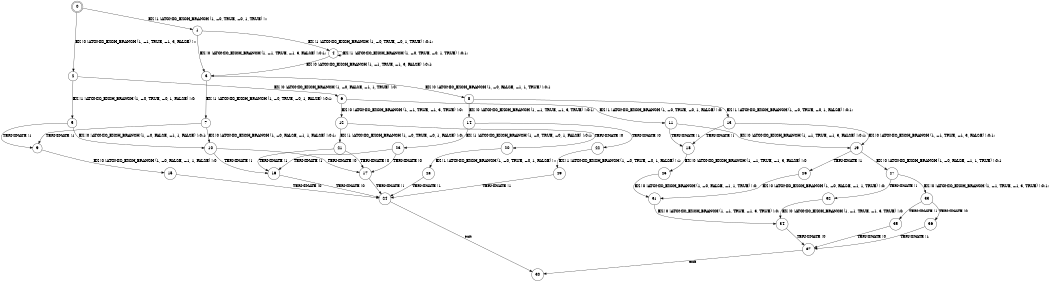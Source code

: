 digraph BCG {
size = "7, 10.5";
center = TRUE;
node [shape = circle];
0 [peripheries = 2];
0 -> 1 [label = "EX !1 !ATOMIC_EXCH_BRANCH (1, +0, TRUE, +0, 1, TRUE) !::"];
0 -> 2 [label = "EX !0 !ATOMIC_EXCH_BRANCH (1, +1, TRUE, +1, 3, FALSE) !::"];
1 -> 3 [label = "EX !0 !ATOMIC_EXCH_BRANCH (1, +1, TRUE, +1, 3, FALSE) !:0:1:"];
1 -> 4 [label = "EX !1 !ATOMIC_EXCH_BRANCH (1, +0, TRUE, +0, 1, TRUE) !:0:1:"];
2 -> 5 [label = "EX !1 !ATOMIC_EXCH_BRANCH (1, +0, TRUE, +0, 1, FALSE) !:0:"];
2 -> 6 [label = "EX !0 !ATOMIC_EXCH_BRANCH (1, +0, FALSE, +1, 1, TRUE) !:0:"];
3 -> 7 [label = "EX !1 !ATOMIC_EXCH_BRANCH (1, +0, TRUE, +0, 1, FALSE) !:0:1:"];
3 -> 8 [label = "EX !0 !ATOMIC_EXCH_BRANCH (1, +0, FALSE, +1, 1, TRUE) !:0:1:"];
4 -> 3 [label = "EX !0 !ATOMIC_EXCH_BRANCH (1, +1, TRUE, +1, 3, FALSE) !:0:1:"];
4 -> 4 [label = "EX !1 !ATOMIC_EXCH_BRANCH (1, +0, TRUE, +0, 1, TRUE) !:0:1:"];
5 -> 9 [label = "TERMINATE !1"];
5 -> 10 [label = "EX !0 !ATOMIC_EXCH_BRANCH (1, +0, FALSE, +1, 1, FALSE) !:0:1:"];
6 -> 11 [label = "EX !1 !ATOMIC_EXCH_BRANCH (1, +0, TRUE, +0, 1, FALSE) !:0:"];
6 -> 12 [label = "EX !0 !ATOMIC_EXCH_BRANCH (1, +1, TRUE, +1, 3, TRUE) !:0:"];
7 -> 9 [label = "TERMINATE !1"];
7 -> 10 [label = "EX !0 !ATOMIC_EXCH_BRANCH (1, +0, FALSE, +1, 1, FALSE) !:0:1:"];
8 -> 13 [label = "EX !1 !ATOMIC_EXCH_BRANCH (1, +0, TRUE, +0, 1, FALSE) !:0:1:"];
8 -> 14 [label = "EX !0 !ATOMIC_EXCH_BRANCH (1, +1, TRUE, +1, 3, TRUE) !:0:1:"];
9 -> 15 [label = "EX !0 !ATOMIC_EXCH_BRANCH (1, +0, FALSE, +1, 1, FALSE) !:0:"];
10 -> 16 [label = "TERMINATE !1"];
10 -> 17 [label = "TERMINATE !0"];
11 -> 18 [label = "TERMINATE !1"];
11 -> 19 [label = "EX !0 !ATOMIC_EXCH_BRANCH (1, +1, TRUE, +1, 3, FALSE) !:0:1:"];
12 -> 20 [label = "TERMINATE !0"];
12 -> 21 [label = "EX !1 !ATOMIC_EXCH_BRANCH (1, +0, TRUE, +0, 1, FALSE) !:0:"];
13 -> 18 [label = "TERMINATE !1"];
13 -> 19 [label = "EX !0 !ATOMIC_EXCH_BRANCH (1, +1, TRUE, +1, 3, FALSE) !:0:1:"];
14 -> 22 [label = "TERMINATE !0"];
14 -> 23 [label = "EX !1 !ATOMIC_EXCH_BRANCH (1, +0, TRUE, +0, 1, FALSE) !:0:1:"];
15 -> 24 [label = "TERMINATE !0"];
16 -> 24 [label = "TERMINATE !0"];
17 -> 24 [label = "TERMINATE !1"];
18 -> 25 [label = "EX !0 !ATOMIC_EXCH_BRANCH (1, +1, TRUE, +1, 3, FALSE) !:0:"];
19 -> 26 [label = "TERMINATE !1"];
19 -> 27 [label = "EX !0 !ATOMIC_EXCH_BRANCH (1, +0, FALSE, +1, 1, TRUE) !:0:1:"];
20 -> 28 [label = "EX !1 !ATOMIC_EXCH_BRANCH (1, +0, TRUE, +0, 1, FALSE) !::"];
21 -> 16 [label = "TERMINATE !1"];
21 -> 17 [label = "TERMINATE !0"];
22 -> 29 [label = "EX !1 !ATOMIC_EXCH_BRANCH (1, +0, TRUE, +0, 1, FALSE) !:1:"];
23 -> 16 [label = "TERMINATE !1"];
23 -> 17 [label = "TERMINATE !0"];
24 -> 30 [label = "exit"];
25 -> 31 [label = "EX !0 !ATOMIC_EXCH_BRANCH (1, +0, FALSE, +1, 1, TRUE) !:0:"];
26 -> 31 [label = "EX !0 !ATOMIC_EXCH_BRANCH (1, +0, FALSE, +1, 1, TRUE) !:0:"];
27 -> 32 [label = "TERMINATE !1"];
27 -> 33 [label = "EX !0 !ATOMIC_EXCH_BRANCH (1, +1, TRUE, +1, 3, TRUE) !:0:1:"];
28 -> 24 [label = "TERMINATE !1"];
29 -> 24 [label = "TERMINATE !1"];
31 -> 34 [label = "EX !0 !ATOMIC_EXCH_BRANCH (1, +1, TRUE, +1, 3, TRUE) !:0:"];
32 -> 34 [label = "EX !0 !ATOMIC_EXCH_BRANCH (1, +1, TRUE, +1, 3, TRUE) !:0:"];
33 -> 35 [label = "TERMINATE !1"];
33 -> 36 [label = "TERMINATE !0"];
34 -> 37 [label = "TERMINATE !0"];
35 -> 37 [label = "TERMINATE !0"];
36 -> 37 [label = "TERMINATE !1"];
37 -> 30 [label = "exit"];
}
